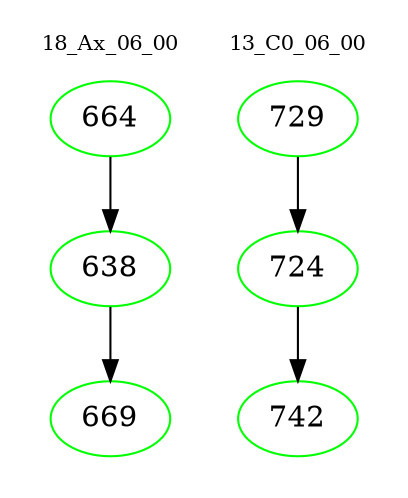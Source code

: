 digraph{
subgraph cluster_0 {
color = white
label = "18_Ax_06_00";
fontsize=10;
T0_664 [label="664", color="green"]
T0_664 -> T0_638 [color="black"]
T0_638 [label="638", color="green"]
T0_638 -> T0_669 [color="black"]
T0_669 [label="669", color="green"]
}
subgraph cluster_1 {
color = white
label = "13_C0_06_00";
fontsize=10;
T1_729 [label="729", color="green"]
T1_729 -> T1_724 [color="black"]
T1_724 [label="724", color="green"]
T1_724 -> T1_742 [color="black"]
T1_742 [label="742", color="green"]
}
}

